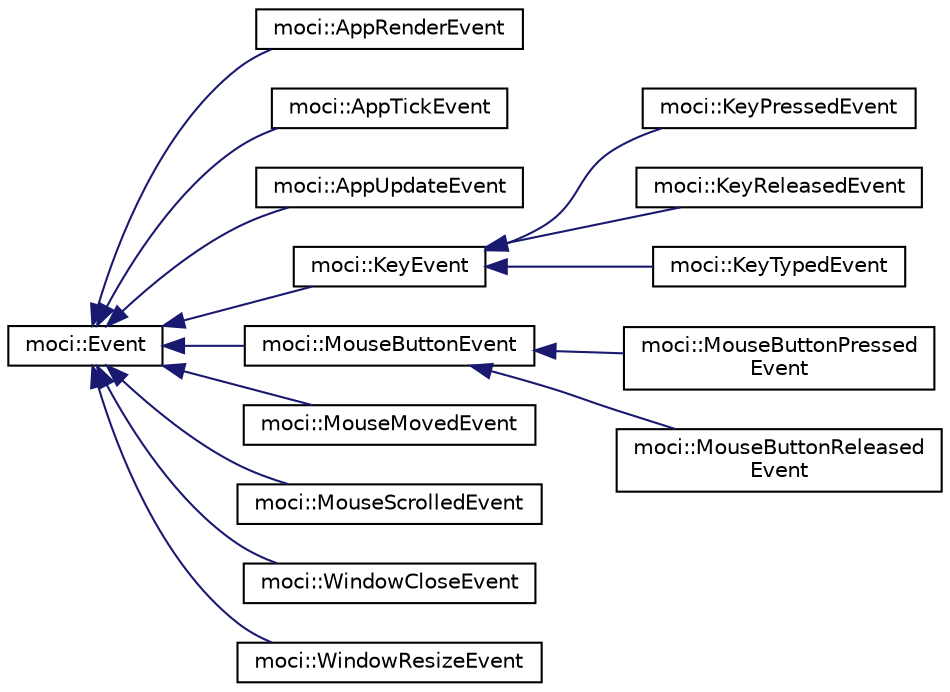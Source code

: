 digraph "Graphical Class Hierarchy"
{
 // INTERACTIVE_SVG=YES
  edge [fontname="Helvetica",fontsize="10",labelfontname="Helvetica",labelfontsize="10"];
  node [fontname="Helvetica",fontsize="10",shape=record];
  rankdir="LR";
  Node0 [label="moci::Event",height=0.2,width=0.4,color="black", fillcolor="white", style="filled",URL="$classmoci_1_1Event.html"];
  Node0 -> Node1 [dir="back",color="midnightblue",fontsize="10",style="solid",fontname="Helvetica"];
  Node1 [label="moci::AppRenderEvent",height=0.2,width=0.4,color="black", fillcolor="white", style="filled",URL="$classmoci_1_1AppRenderEvent.html"];
  Node0 -> Node2 [dir="back",color="midnightblue",fontsize="10",style="solid",fontname="Helvetica"];
  Node2 [label="moci::AppTickEvent",height=0.2,width=0.4,color="black", fillcolor="white", style="filled",URL="$classmoci_1_1AppTickEvent.html"];
  Node0 -> Node3 [dir="back",color="midnightblue",fontsize="10",style="solid",fontname="Helvetica"];
  Node3 [label="moci::AppUpdateEvent",height=0.2,width=0.4,color="black", fillcolor="white", style="filled",URL="$classmoci_1_1AppUpdateEvent.html"];
  Node0 -> Node4 [dir="back",color="midnightblue",fontsize="10",style="solid",fontname="Helvetica"];
  Node4 [label="moci::KeyEvent",height=0.2,width=0.4,color="black", fillcolor="white", style="filled",URL="$classmoci_1_1KeyEvent.html"];
  Node4 -> Node5 [dir="back",color="midnightblue",fontsize="10",style="solid",fontname="Helvetica"];
  Node5 [label="moci::KeyPressedEvent",height=0.2,width=0.4,color="black", fillcolor="white", style="filled",URL="$classmoci_1_1KeyPressedEvent.html"];
  Node4 -> Node6 [dir="back",color="midnightblue",fontsize="10",style="solid",fontname="Helvetica"];
  Node6 [label="moci::KeyReleasedEvent",height=0.2,width=0.4,color="black", fillcolor="white", style="filled",URL="$classmoci_1_1KeyReleasedEvent.html"];
  Node4 -> Node7 [dir="back",color="midnightblue",fontsize="10",style="solid",fontname="Helvetica"];
  Node7 [label="moci::KeyTypedEvent",height=0.2,width=0.4,color="black", fillcolor="white", style="filled",URL="$classmoci_1_1KeyTypedEvent.html"];
  Node0 -> Node8 [dir="back",color="midnightblue",fontsize="10",style="solid",fontname="Helvetica"];
  Node8 [label="moci::MouseButtonEvent",height=0.2,width=0.4,color="black", fillcolor="white", style="filled",URL="$classmoci_1_1MouseButtonEvent.html"];
  Node8 -> Node9 [dir="back",color="midnightblue",fontsize="10",style="solid",fontname="Helvetica"];
  Node9 [label="moci::MouseButtonPressed\lEvent",height=0.2,width=0.4,color="black", fillcolor="white", style="filled",URL="$classmoci_1_1MouseButtonPressedEvent.html"];
  Node8 -> Node10 [dir="back",color="midnightblue",fontsize="10",style="solid",fontname="Helvetica"];
  Node10 [label="moci::MouseButtonReleased\lEvent",height=0.2,width=0.4,color="black", fillcolor="white", style="filled",URL="$classmoci_1_1MouseButtonReleasedEvent.html"];
  Node0 -> Node11 [dir="back",color="midnightblue",fontsize="10",style="solid",fontname="Helvetica"];
  Node11 [label="moci::MouseMovedEvent",height=0.2,width=0.4,color="black", fillcolor="white", style="filled",URL="$classmoci_1_1MouseMovedEvent.html"];
  Node0 -> Node12 [dir="back",color="midnightblue",fontsize="10",style="solid",fontname="Helvetica"];
  Node12 [label="moci::MouseScrolledEvent",height=0.2,width=0.4,color="black", fillcolor="white", style="filled",URL="$classmoci_1_1MouseScrolledEvent.html"];
  Node0 -> Node13 [dir="back",color="midnightblue",fontsize="10",style="solid",fontname="Helvetica"];
  Node13 [label="moci::WindowCloseEvent",height=0.2,width=0.4,color="black", fillcolor="white", style="filled",URL="$classmoci_1_1WindowCloseEvent.html"];
  Node0 -> Node14 [dir="back",color="midnightblue",fontsize="10",style="solid",fontname="Helvetica"];
  Node14 [label="moci::WindowResizeEvent",height=0.2,width=0.4,color="black", fillcolor="white", style="filled",URL="$classmoci_1_1WindowResizeEvent.html"];
}
